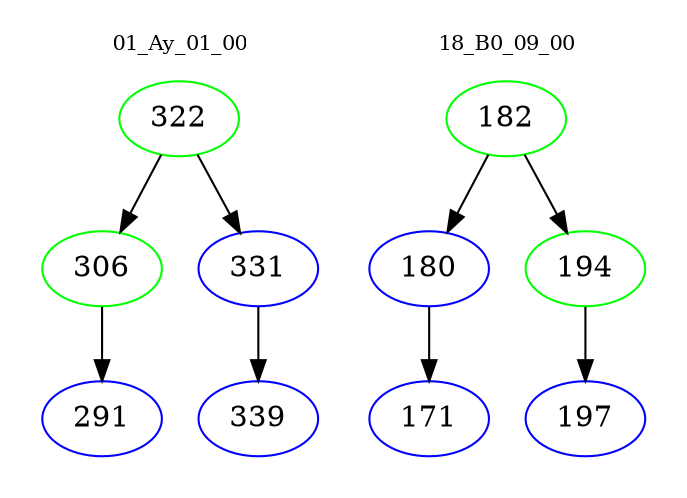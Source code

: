 digraph{
subgraph cluster_0 {
color = white
label = "01_Ay_01_00";
fontsize=10;
T0_322 [label="322", color="green"]
T0_322 -> T0_306 [color="black"]
T0_306 [label="306", color="green"]
T0_306 -> T0_291 [color="black"]
T0_291 [label="291", color="blue"]
T0_322 -> T0_331 [color="black"]
T0_331 [label="331", color="blue"]
T0_331 -> T0_339 [color="black"]
T0_339 [label="339", color="blue"]
}
subgraph cluster_1 {
color = white
label = "18_B0_09_00";
fontsize=10;
T1_182 [label="182", color="green"]
T1_182 -> T1_180 [color="black"]
T1_180 [label="180", color="blue"]
T1_180 -> T1_171 [color="black"]
T1_171 [label="171", color="blue"]
T1_182 -> T1_194 [color="black"]
T1_194 [label="194", color="green"]
T1_194 -> T1_197 [color="black"]
T1_197 [label="197", color="blue"]
}
}
